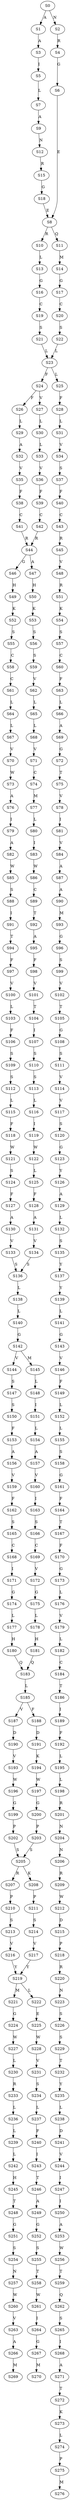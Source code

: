 strict digraph  {
	S0 -> S1 [ label = A ];
	S0 -> S2 [ label = N ];
	S1 -> S3 [ label = A ];
	S2 -> S4 [ label = R ];
	S3 -> S5 [ label = I ];
	S4 -> S6 [ label = G ];
	S5 -> S7 [ label = L ];
	S6 -> S8 [ label = E ];
	S7 -> S9 [ label = A ];
	S8 -> S10 [ label = R ];
	S8 -> S11 [ label = Q ];
	S9 -> S12 [ label = N ];
	S10 -> S13 [ label = L ];
	S11 -> S14 [ label = M ];
	S12 -> S15 [ label = R ];
	S13 -> S16 [ label = G ];
	S14 -> S17 [ label = G ];
	S15 -> S18 [ label = G ];
	S16 -> S19 [ label = C ];
	S17 -> S20 [ label = C ];
	S18 -> S8 [ label = E ];
	S19 -> S21 [ label = S ];
	S20 -> S22 [ label = S ];
	S21 -> S23 [ label = L ];
	S22 -> S23 [ label = L ];
	S23 -> S24 [ label = F ];
	S23 -> S25 [ label = L ];
	S24 -> S26 [ label = F ];
	S24 -> S27 [ label = V ];
	S25 -> S28 [ label = F ];
	S26 -> S29 [ label = L ];
	S27 -> S30 [ label = L ];
	S28 -> S31 [ label = L ];
	S29 -> S32 [ label = A ];
	S30 -> S33 [ label = L ];
	S31 -> S34 [ label = V ];
	S32 -> S35 [ label = V ];
	S33 -> S36 [ label = V ];
	S34 -> S37 [ label = S ];
	S35 -> S38 [ label = F ];
	S36 -> S39 [ label = F ];
	S37 -> S40 [ label = F ];
	S38 -> S41 [ label = C ];
	S39 -> S42 [ label = C ];
	S40 -> S43 [ label = C ];
	S41 -> S44 [ label = R ];
	S42 -> S44 [ label = R ];
	S43 -> S45 [ label = R ];
	S44 -> S46 [ label = G ];
	S44 -> S47 [ label = A ];
	S45 -> S48 [ label = V ];
	S46 -> S49 [ label = H ];
	S47 -> S50 [ label = H ];
	S48 -> S51 [ label = R ];
	S49 -> S52 [ label = K ];
	S50 -> S53 [ label = K ];
	S51 -> S54 [ label = K ];
	S52 -> S55 [ label = S ];
	S53 -> S56 [ label = S ];
	S54 -> S57 [ label = S ];
	S55 -> S58 [ label = C ];
	S56 -> S59 [ label = S ];
	S57 -> S60 [ label = C ];
	S58 -> S61 [ label = C ];
	S59 -> S62 [ label = V ];
	S60 -> S63 [ label = F ];
	S61 -> S64 [ label = L ];
	S62 -> S65 [ label = L ];
	S63 -> S66 [ label = L ];
	S64 -> S67 [ label = L ];
	S65 -> S68 [ label = L ];
	S66 -> S69 [ label = A ];
	S67 -> S70 [ label = V ];
	S68 -> S71 [ label = V ];
	S69 -> S72 [ label = G ];
	S70 -> S73 [ label = W ];
	S71 -> S74 [ label = C ];
	S72 -> S75 [ label = T ];
	S73 -> S76 [ label = A ];
	S74 -> S77 [ label = M ];
	S75 -> S78 [ label = V ];
	S76 -> S79 [ label = I ];
	S77 -> S80 [ label = L ];
	S78 -> S81 [ label = I ];
	S79 -> S82 [ label = A ];
	S80 -> S83 [ label = I ];
	S81 -> S84 [ label = V ];
	S82 -> S85 [ label = W ];
	S83 -> S86 [ label = W ];
	S84 -> S87 [ label = A ];
	S85 -> S88 [ label = S ];
	S86 -> S89 [ label = C ];
	S87 -> S90 [ label = A ];
	S88 -> S91 [ label = I ];
	S89 -> S92 [ label = T ];
	S90 -> S93 [ label = M ];
	S91 -> S94 [ label = T ];
	S92 -> S95 [ label = A ];
	S93 -> S96 [ label = G ];
	S94 -> S97 [ label = F ];
	S95 -> S98 [ label = F ];
	S96 -> S99 [ label = S ];
	S97 -> S100 [ label = V ];
	S98 -> S101 [ label = V ];
	S99 -> S102 [ label = V ];
	S100 -> S103 [ label = L ];
	S101 -> S104 [ label = T ];
	S102 -> S105 [ label = T ];
	S103 -> S106 [ label = F ];
	S104 -> S107 [ label = I ];
	S105 -> S108 [ label = G ];
	S106 -> S109 [ label = S ];
	S107 -> S110 [ label = S ];
	S108 -> S111 [ label = S ];
	S109 -> S112 [ label = S ];
	S110 -> S113 [ label = S ];
	S111 -> S114 [ label = V ];
	S112 -> S115 [ label = L ];
	S113 -> S116 [ label = L ];
	S114 -> S117 [ label = V ];
	S115 -> S118 [ label = F ];
	S116 -> S119 [ label = I ];
	S117 -> S120 [ label = S ];
	S118 -> S121 [ label = W ];
	S119 -> S122 [ label = W ];
	S120 -> S123 [ label = G ];
	S121 -> S124 [ label = S ];
	S122 -> S125 [ label = L ];
	S123 -> S126 [ label = Y ];
	S124 -> S127 [ label = F ];
	S125 -> S128 [ label = F ];
	S126 -> S129 [ label = A ];
	S127 -> S130 [ label = A ];
	S128 -> S131 [ label = A ];
	S129 -> S132 [ label = L ];
	S130 -> S133 [ label = V ];
	S131 -> S134 [ label = V ];
	S132 -> S135 [ label = S ];
	S133 -> S136 [ label = S ];
	S134 -> S136 [ label = S ];
	S135 -> S137 [ label = Y ];
	S136 -> S138 [ label = L ];
	S137 -> S139 [ label = Y ];
	S138 -> S140 [ label = L ];
	S139 -> S141 [ label = L ];
	S140 -> S142 [ label = G ];
	S141 -> S143 [ label = G ];
	S142 -> S144 [ label = V ];
	S142 -> S145 [ label = M ];
	S143 -> S146 [ label = V ];
	S144 -> S147 [ label = S ];
	S145 -> S148 [ label = L ];
	S146 -> S149 [ label = F ];
	S147 -> S150 [ label = S ];
	S148 -> S151 [ label = I ];
	S149 -> S152 [ label = L ];
	S150 -> S153 [ label = F ];
	S151 -> S154 [ label = L ];
	S152 -> S155 [ label = L ];
	S153 -> S156 [ label = A ];
	S154 -> S157 [ label = A ];
	S155 -> S158 [ label = S ];
	S156 -> S159 [ label = V ];
	S157 -> S160 [ label = V ];
	S158 -> S161 [ label = G ];
	S159 -> S162 [ label = F ];
	S160 -> S163 [ label = I ];
	S161 -> S164 [ label = F ];
	S162 -> S165 [ label = S ];
	S163 -> S166 [ label = S ];
	S164 -> S167 [ label = T ];
	S165 -> S168 [ label = C ];
	S166 -> S169 [ label = C ];
	S167 -> S170 [ label = F ];
	S168 -> S171 [ label = I ];
	S169 -> S172 [ label = V ];
	S170 -> S173 [ label = G ];
	S171 -> S174 [ label = G ];
	S172 -> S175 [ label = G ];
	S173 -> S176 [ label = L ];
	S174 -> S177 [ label = L ];
	S175 -> S178 [ label = L ];
	S176 -> S179 [ label = V ];
	S177 -> S180 [ label = H ];
	S178 -> S181 [ label = H ];
	S179 -> S182 [ label = L ];
	S180 -> S183 [ label = Q ];
	S181 -> S183 [ label = Q ];
	S182 -> S184 [ label = C ];
	S183 -> S185 [ label = L ];
	S184 -> S186 [ label = T ];
	S185 -> S187 [ label = V ];
	S185 -> S188 [ label = F ];
	S186 -> S189 [ label = I ];
	S187 -> S190 [ label = D ];
	S188 -> S191 [ label = D ];
	S189 -> S192 [ label = F ];
	S190 -> S193 [ label = V ];
	S191 -> S194 [ label = K ];
	S192 -> S195 [ label = L ];
	S193 -> S196 [ label = W ];
	S194 -> S197 [ label = W ];
	S195 -> S198 [ label = L ];
	S196 -> S199 [ label = G ];
	S197 -> S200 [ label = G ];
	S198 -> S201 [ label = R ];
	S199 -> S202 [ label = P ];
	S200 -> S203 [ label = P ];
	S201 -> S204 [ label = N ];
	S202 -> S205 [ label = S ];
	S203 -> S205 [ label = S ];
	S204 -> S206 [ label = N ];
	S205 -> S207 [ label = R ];
	S205 -> S208 [ label = K ];
	S206 -> S209 [ label = R ];
	S207 -> S210 [ label = P ];
	S208 -> S211 [ label = P ];
	S209 -> S212 [ label = W ];
	S210 -> S213 [ label = S ];
	S211 -> S214 [ label = S ];
	S212 -> S215 [ label = D ];
	S213 -> S216 [ label = V ];
	S214 -> S217 [ label = V ];
	S215 -> S218 [ label = P ];
	S216 -> S219 [ label = Y ];
	S217 -> S219 [ label = Y ];
	S218 -> S220 [ label = R ];
	S219 -> S221 [ label = M ];
	S219 -> S222 [ label = L ];
	S220 -> S223 [ label = N ];
	S221 -> S224 [ label = G ];
	S222 -> S225 [ label = E ];
	S223 -> S226 [ label = S ];
	S224 -> S227 [ label = W ];
	S225 -> S228 [ label = W ];
	S226 -> S229 [ label = S ];
	S227 -> S230 [ label = L ];
	S228 -> S231 [ label = V ];
	S229 -> S232 [ label = T ];
	S230 -> S233 [ label = R ];
	S231 -> S234 [ label = S ];
	S232 -> S235 [ label = Y ];
	S233 -> S236 [ label = L ];
	S234 -> S237 [ label = L ];
	S235 -> S238 [ label = L ];
	S236 -> S239 [ label = L ];
	S237 -> S240 [ label = F ];
	S238 -> S241 [ label = D ];
	S239 -> S242 [ label = L ];
	S240 -> S243 [ label = I ];
	S241 -> S244 [ label = V ];
	S242 -> S245 [ label = H ];
	S243 -> S246 [ label = T ];
	S244 -> S247 [ label = I ];
	S245 -> S248 [ label = T ];
	S246 -> S249 [ label = A ];
	S247 -> S250 [ label = I ];
	S248 -> S251 [ label = G ];
	S249 -> S252 [ label = G ];
	S250 -> S253 [ label = A ];
	S251 -> S254 [ label = S ];
	S252 -> S255 [ label = S ];
	S253 -> S256 [ label = W ];
	S254 -> S257 [ label = N ];
	S255 -> S258 [ label = T ];
	S256 -> S259 [ label = T ];
	S257 -> S260 [ label = W ];
	S258 -> S261 [ label = W ];
	S259 -> S262 [ label = Q ];
	S260 -> S263 [ label = V ];
	S261 -> S264 [ label = I ];
	S262 -> S265 [ label = S ];
	S263 -> S266 [ label = A ];
	S264 -> S267 [ label = G ];
	S265 -> S268 [ label = I ];
	S266 -> S269 [ label = M ];
	S267 -> S270 [ label = M ];
	S268 -> S271 [ label = A ];
	S271 -> S272 [ label = T ];
	S272 -> S273 [ label = K ];
	S273 -> S274 [ label = L ];
	S274 -> S275 [ label = P ];
	S275 -> S276 [ label = M ];
}

